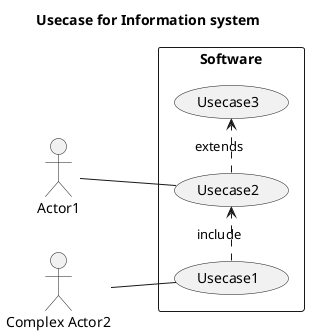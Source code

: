 @startuml

title Usecase for Information system

left to right direction

actor Actor1
actor :Complex Actor2:

rectangle Software {

    usecase (Usecase1)
    usecase (Usecase2)
    usecase (Usecase3)

   :Complex Actor2: -- (Usecase1)
   (Usecase1) .> (Usecase2) : include
   (Usecase2) .> (Usecase3) : extends
   Actor1 -- (Usecase2)
}

@enduml

